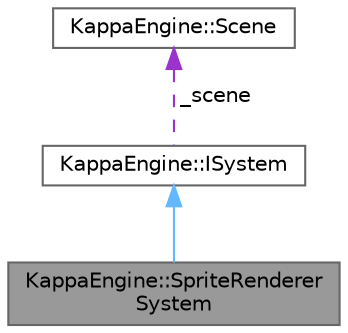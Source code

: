 digraph "KappaEngine::SpriteRendererSystem"
{
 // LATEX_PDF_SIZE
  bgcolor="transparent";
  edge [fontname=Helvetica,fontsize=10,labelfontname=Helvetica,labelfontsize=10];
  node [fontname=Helvetica,fontsize=10,shape=box,height=0.2,width=0.4];
  Node1 [label="KappaEngine::SpriteRenderer\lSystem",height=0.2,width=0.4,color="gray40", fillcolor="grey60", style="filled", fontcolor="black",tooltip="System that handles the rendering of sprites."];
  Node2 -> Node1 [dir="back",color="steelblue1",style="solid"];
  Node2 [label="KappaEngine::ISystem",height=0.2,width=0.4,color="gray40", fillcolor="white", style="filled",URL="$d8/d6a/class_kappa_engine_1_1_i_system.html",tooltip="The ISystem class is the base class of all systems of the engine."];
  Node3 -> Node2 [dir="back",color="darkorchid3",style="dashed",label=" _scene" ];
  Node3 [label="KappaEngine::Scene",height=0.2,width=0.4,color="gray40", fillcolor="white", style="filled",URL="$df/d5f/class_kappa_engine_1_1_scene.html",tooltip="The Scene class is the class that will manage all entities and systems of the engine."];
}
